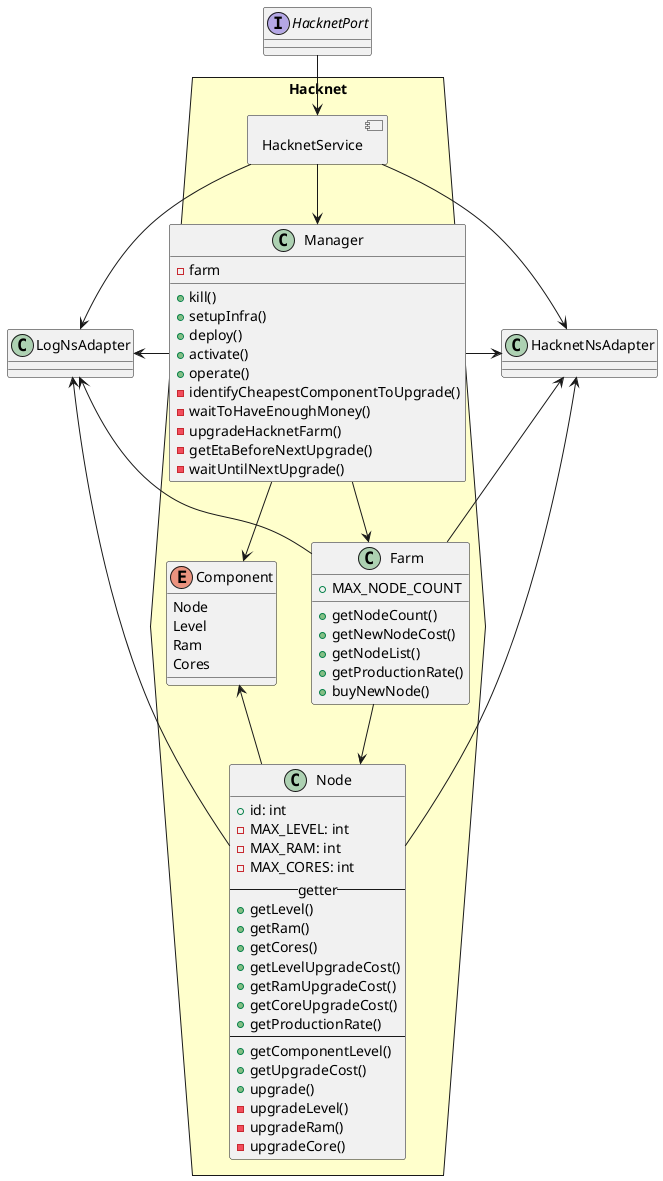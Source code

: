 @startuml

interface HacknetPort
class HacknetNsAdapter
class LogNsAdapter

hexagon Hacknet #Business {

    component HacknetService {
    }

    class Manager {
        -farm
        +kill()
        +setupInfra()
        +deploy()
        +activate()
        +operate()
        -identifyCheapestComponentToUpgrade()
        -waitToHaveEnoughMoney()
        -upgradeHacknetFarm()
        -getEtaBeforeNextUpgrade()
        -waitUntilNextUpgrade()
    }

    class Farm {
        +MAX_NODE_COUNT
        +getNodeCount()
        +getNewNodeCost()
        +getNodeList()
        +getProductionRate()
        +buyNewNode()
    }

    class Node {
        +id: int
        -MAX_LEVEL: int
        -MAX_RAM: int
        -MAX_CORES: int
        --getter--
        +getLevel()
        +getRam()
        +getCores()
        +getLevelUpgradeCost()
        +getRamUpgradeCost()
        +getCoreUpgradeCost()
        +getProductionRate()
        --
        +getComponentLevel()
        +getUpgradeCost()
        +upgrade()
        -upgradeLevel()
        -upgradeRam()
        -upgradeCore()
    }

    enum Component {
        Node
        Level
        Ram
        Cores
    }
}

' Driven by
    HacknetPort --> HacknetService

' Hexagon
    HacknetService --> Manager
    Manager -d-> Farm
    Manager --> Component
    Farm --> Node
    Node -u-> Component

' Driver
    HacknetService --> HacknetNsAdapter
    HacknetService --> LogNsAdapter
    Manager -r-> HacknetNsAdapter
    Manager -l-> LogNsAdapter
    Farm -u-> HacknetNsAdapter
    Farm -u-> LogNsAdapter
    Node -u-> HacknetNsAdapter
    Node -u-> LogNsAdapter

@enduml